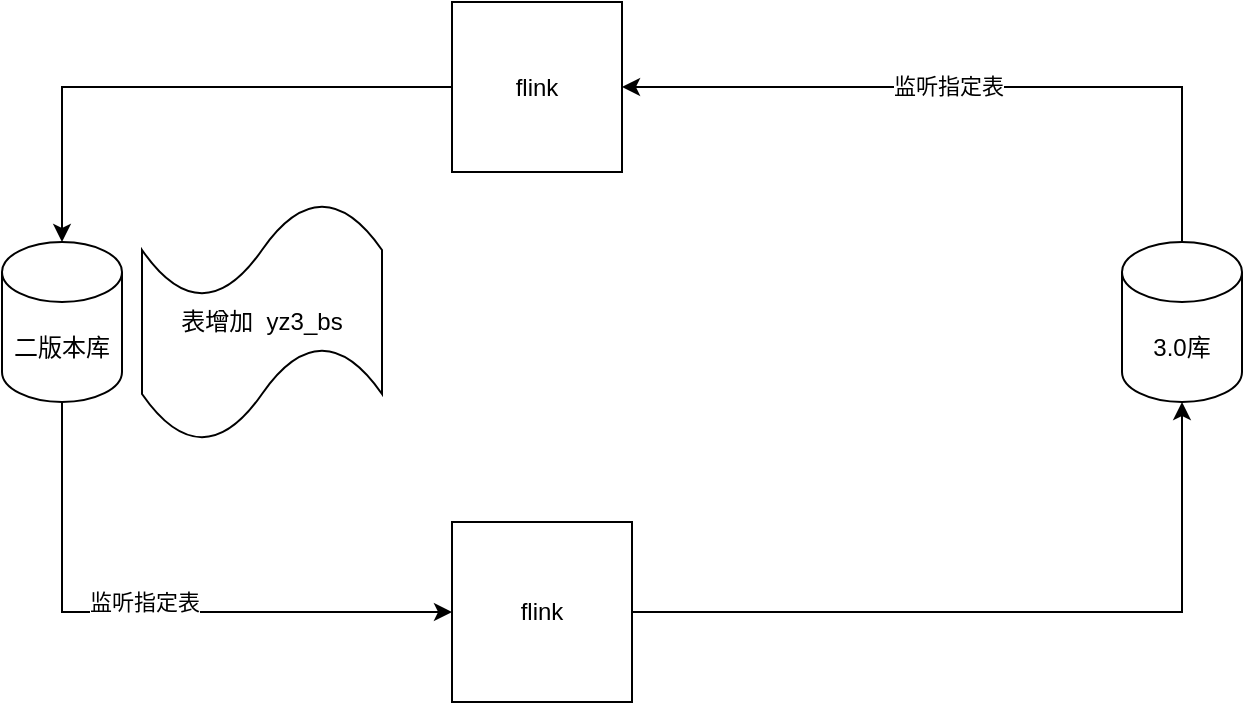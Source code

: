 <mxfile version="21.6.9" type="github">
  <diagram name="第 1 页" id="RByQ9hrg6XHV4swKEHLu">
    <mxGraphModel dx="1434" dy="790" grid="1" gridSize="10" guides="1" tooltips="1" connect="1" arrows="1" fold="1" page="1" pageScale="1" pageWidth="827" pageHeight="1169" math="0" shadow="0">
      <root>
        <mxCell id="0" />
        <mxCell id="1" parent="0" />
        <mxCell id="UUMNnpdY9hmEk74NaukQ-12" style="edgeStyle=orthogonalEdgeStyle;rounded=0;orthogonalLoop=1;jettySize=auto;html=1;exitX=1;exitY=0.5;exitDx=0;exitDy=0;entryX=0.5;entryY=1;entryDx=0;entryDy=0;entryPerimeter=0;" edge="1" parent="1" source="UUMNnpdY9hmEk74NaukQ-1" target="UUMNnpdY9hmEk74NaukQ-4">
          <mxGeometry relative="1" as="geometry" />
        </mxCell>
        <mxCell id="UUMNnpdY9hmEk74NaukQ-1" value="flink" style="whiteSpace=wrap;html=1;aspect=fixed;" vertex="1" parent="1">
          <mxGeometry x="285" y="280" width="90" height="90" as="geometry" />
        </mxCell>
        <mxCell id="UUMNnpdY9hmEk74NaukQ-5" style="edgeStyle=orthogonalEdgeStyle;rounded=0;orthogonalLoop=1;jettySize=auto;html=1;entryX=0;entryY=0.5;entryDx=0;entryDy=0;exitX=0.5;exitY=1;exitDx=0;exitDy=0;exitPerimeter=0;" edge="1" parent="1" source="UUMNnpdY9hmEk74NaukQ-3" target="UUMNnpdY9hmEk74NaukQ-1">
          <mxGeometry relative="1" as="geometry" />
        </mxCell>
        <mxCell id="UUMNnpdY9hmEk74NaukQ-6" value="监听指定表" style="edgeLabel;html=1;align=center;verticalAlign=middle;resizable=0;points=[];" vertex="1" connectable="0" parent="UUMNnpdY9hmEk74NaukQ-5">
          <mxGeometry x="-0.031" y="5" relative="1" as="geometry">
            <mxPoint as="offset" />
          </mxGeometry>
        </mxCell>
        <mxCell id="UUMNnpdY9hmEk74NaukQ-3" value="二版本库" style="shape=cylinder3;whiteSpace=wrap;html=1;boundedLbl=1;backgroundOutline=1;size=15;" vertex="1" parent="1">
          <mxGeometry x="60" y="140" width="60" height="80" as="geometry" />
        </mxCell>
        <mxCell id="UUMNnpdY9hmEk74NaukQ-9" style="edgeStyle=orthogonalEdgeStyle;rounded=0;orthogonalLoop=1;jettySize=auto;html=1;entryX=1;entryY=0.5;entryDx=0;entryDy=0;exitX=0.5;exitY=0;exitDx=0;exitDy=0;exitPerimeter=0;" edge="1" parent="1" source="UUMNnpdY9hmEk74NaukQ-4" target="UUMNnpdY9hmEk74NaukQ-8">
          <mxGeometry relative="1" as="geometry" />
        </mxCell>
        <mxCell id="UUMNnpdY9hmEk74NaukQ-10" value="监听指定表" style="edgeLabel;html=1;align=center;verticalAlign=middle;resizable=0;points=[];" vertex="1" connectable="0" parent="UUMNnpdY9hmEk74NaukQ-9">
          <mxGeometry x="0.089" y="-1" relative="1" as="geometry">
            <mxPoint as="offset" />
          </mxGeometry>
        </mxCell>
        <mxCell id="UUMNnpdY9hmEk74NaukQ-4" value="3.0库" style="shape=cylinder3;whiteSpace=wrap;html=1;boundedLbl=1;backgroundOutline=1;size=15;" vertex="1" parent="1">
          <mxGeometry x="620" y="140" width="60" height="80" as="geometry" />
        </mxCell>
        <mxCell id="UUMNnpdY9hmEk74NaukQ-11" style="edgeStyle=orthogonalEdgeStyle;rounded=0;orthogonalLoop=1;jettySize=auto;html=1;entryX=0.5;entryY=0;entryDx=0;entryDy=0;entryPerimeter=0;" edge="1" parent="1" source="UUMNnpdY9hmEk74NaukQ-8" target="UUMNnpdY9hmEk74NaukQ-3">
          <mxGeometry relative="1" as="geometry" />
        </mxCell>
        <mxCell id="UUMNnpdY9hmEk74NaukQ-8" value="flink" style="whiteSpace=wrap;html=1;aspect=fixed;" vertex="1" parent="1">
          <mxGeometry x="285" y="20" width="85" height="85" as="geometry" />
        </mxCell>
        <mxCell id="UUMNnpdY9hmEk74NaukQ-13" value="表增加&amp;nbsp; yz3_bs" style="shape=tape;whiteSpace=wrap;html=1;" vertex="1" parent="1">
          <mxGeometry x="130" y="120" width="120" height="120" as="geometry" />
        </mxCell>
      </root>
    </mxGraphModel>
  </diagram>
</mxfile>
